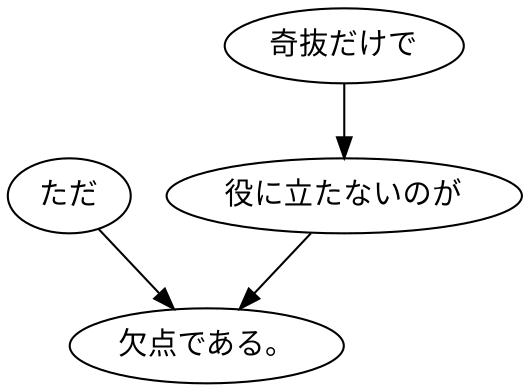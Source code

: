 digraph graph5613 {
	node0 [label="ただ"];
	node1 [label="奇抜だけで"];
	node2 [label="役に立たないのが"];
	node3 [label="欠点である。"];
	node0 -> node3;
	node1 -> node2;
	node2 -> node3;
}
